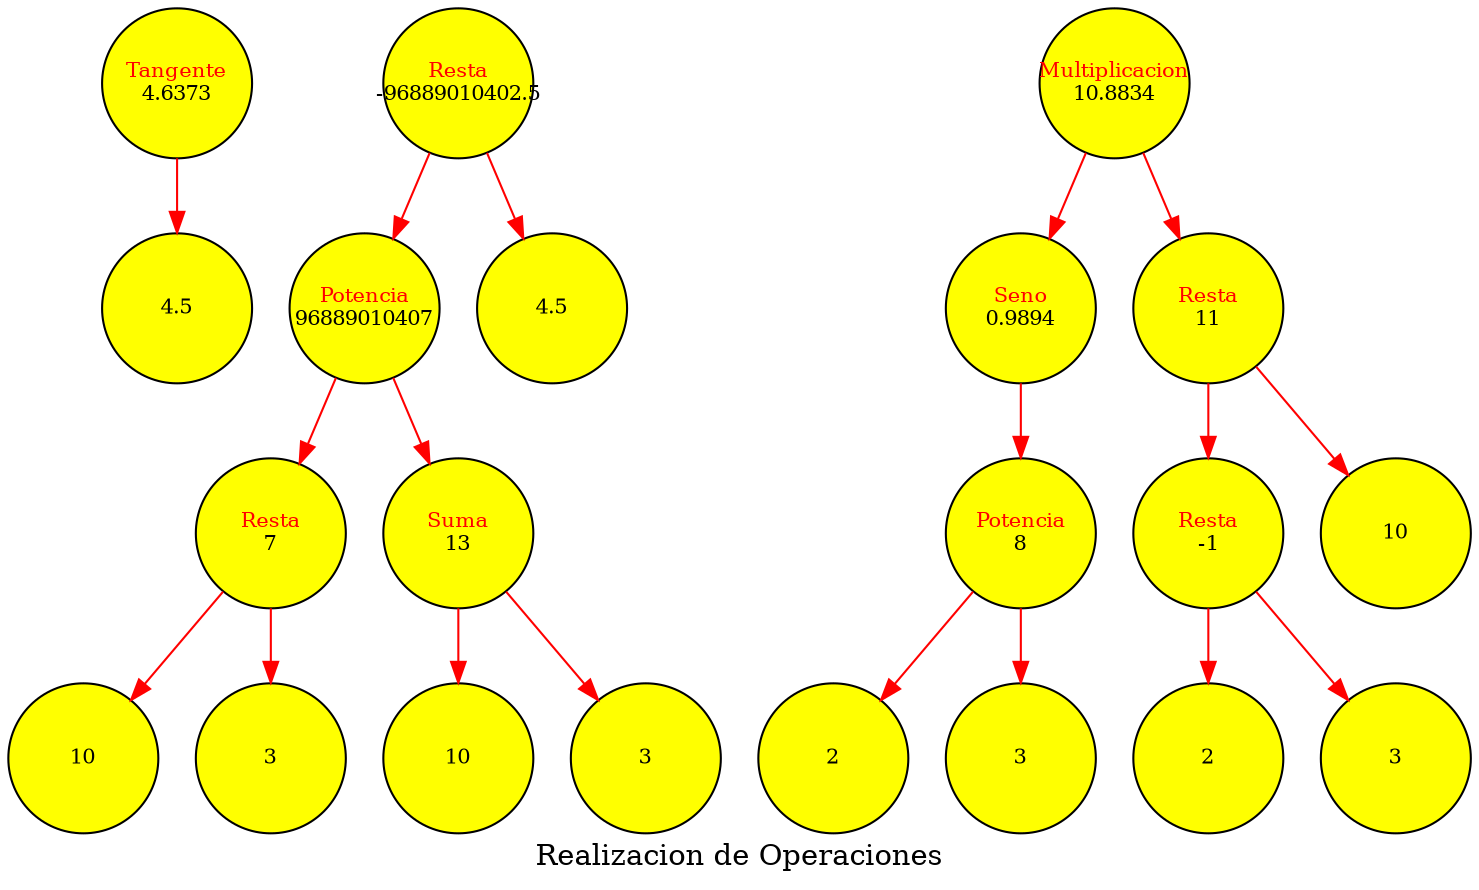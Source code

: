 digraph{
label = "Realizacion de Operaciones";
node [shape = circle; fillcolor = yellow; width = 1; fixedsize = true; style = filled; color = black; fontsize = 10;];
edge [color = "red";];
"padre0"[label=<<font color="red">Tangente</font><br/><font color="black">4.6373</font>>, color=black]
"padre0_hijo1"[label="4.5";color=black]
"padre1_hijo2_hijo1"[label=<<font color="red">Resta</font><br/><font color="black">7</font>>, color=black]
"padre1_hijo2_hijo1_hijo1"[label="10";color=black]
"padre1_hijo2_hijo1_hijo2"[label="3";color=black]
"padre1_hijo2_hijo2"[label=<<font color="red">Suma</font><br/><font color="black">13</font>>, color=black]
"padre1_hijo2_hijo2_hijo1"[label="10";color=black]
"padre1_hijo2_hijo2_hijo2"[label="3";color=black]
"padre1_hijo2"[label=<<font color="red">Potencia</font><br/><font color="black">96889010407</font>>, color=black]
"padre1"[label=<<font color="red">Resta</font><br/><font color="black">-96889010402.5</font>>, color=black]
"padre1_hijo1"[label="4.5";color=black]
"padre2_hijo1_hijo1"[label=<<font color="red">Potencia</font><br/><font color="black">8</font>>, color=black]
"padre2_hijo1_hijo1_hijo1"[label="2";color=black]
"padre2_hijo1_hijo1_hijo2"[label="3";color=black]
"padre2_hijo1"[label=<<font color="red">Seno</font><br/><font color="black">0.9894</font>>, color=black]
"padre2_hijo2_hijo2"[label=<<font color="red">Resta</font><br/><font color="black">-1</font>>, color=black]
"padre2_hijo2_hijo2_hijo1"[label="2";color=black]
"padre2_hijo2_hijo2_hijo2"[label="3";color=black]
"padre2_hijo2"[label=<<font color="red">Resta</font><br/><font color="black">11</font>>, color=black]
"padre2_hijo2_hijo1"[label="10";color=black]
"padre2"[label=<<font color="red">Multiplicacion</font><br/><font color="black">10.8834</font>>, color=black]


"padre0"->"padre0_hijo1"
"padre1_hijo2_hijo1"->"padre1_hijo2_hijo1_hijo1"
"padre1_hijo2_hijo1"->"padre1_hijo2_hijo1_hijo2"
"padre1_hijo2_hijo2"->"padre1_hijo2_hijo2_hijo1"
"padre1_hijo2_hijo2"->"padre1_hijo2_hijo2_hijo2"
"padre1_hijo2"->"padre1_hijo2_hijo1"
"padre1_hijo2"->"padre1_hijo2_hijo2"
"padre1"->"padre1_hijo1"
"padre1"->"padre1_hijo2"
"padre2_hijo1_hijo1"->"padre2_hijo1_hijo1_hijo1"
"padre2_hijo1_hijo1"->"padre2_hijo1_hijo1_hijo2"
"padre2_hijo1"->"padre2_hijo1_hijo1"
"padre2_hijo2_hijo2"->"padre2_hijo2_hijo2_hijo1"
"padre2_hijo2_hijo2"->"padre2_hijo2_hijo2_hijo2"
"padre2_hijo2"->"padre2_hijo2_hijo1"
"padre2_hijo2"->"padre2_hijo2_hijo2"
"padre2"->"padre2_hijo1"
"padre2"->"padre2_hijo2"
}
